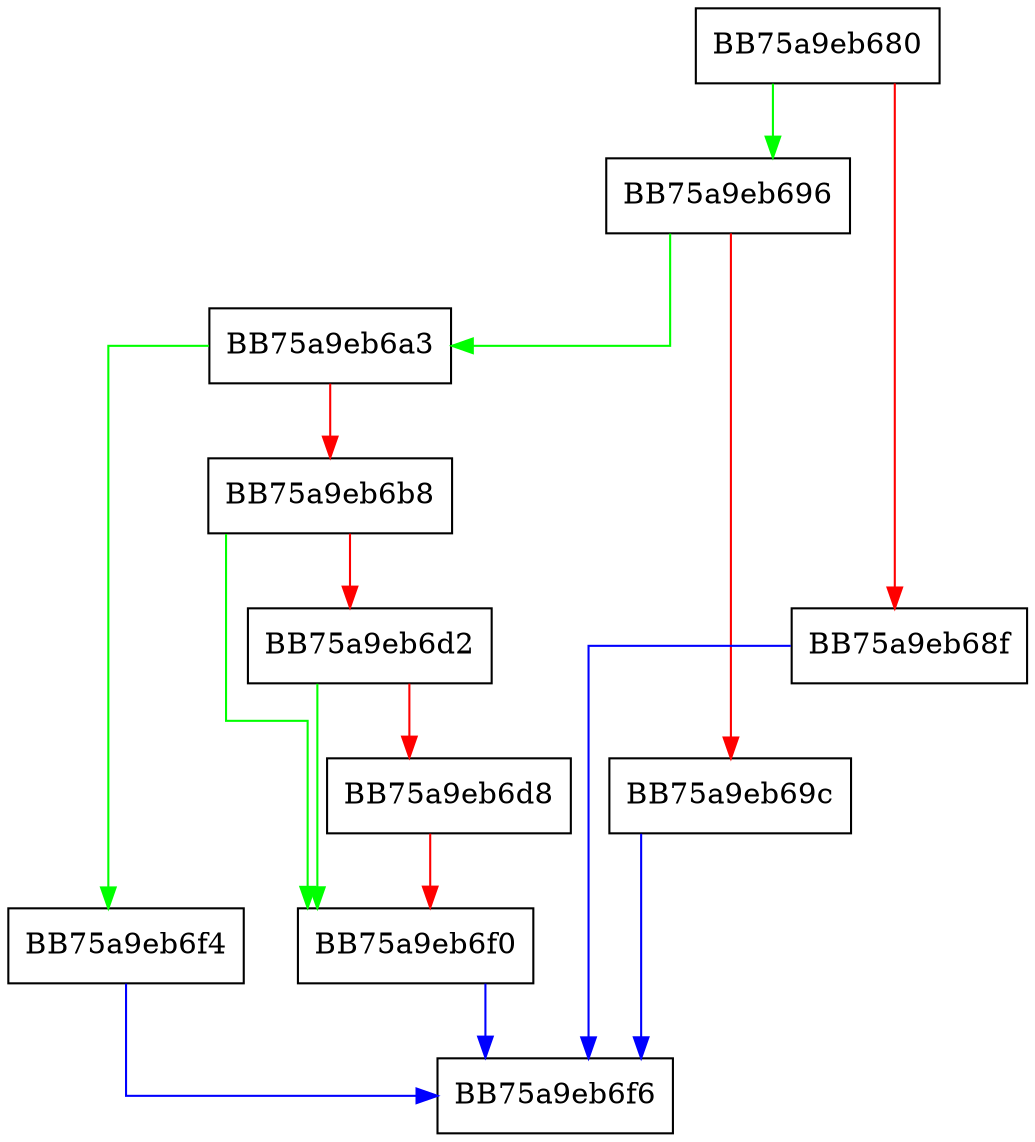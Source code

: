 digraph Bind {
  node [shape="box"];
  graph [splines=ortho];
  BB75a9eb680 -> BB75a9eb696 [color="green"];
  BB75a9eb680 -> BB75a9eb68f [color="red"];
  BB75a9eb68f -> BB75a9eb6f6 [color="blue"];
  BB75a9eb696 -> BB75a9eb6a3 [color="green"];
  BB75a9eb696 -> BB75a9eb69c [color="red"];
  BB75a9eb69c -> BB75a9eb6f6 [color="blue"];
  BB75a9eb6a3 -> BB75a9eb6f4 [color="green"];
  BB75a9eb6a3 -> BB75a9eb6b8 [color="red"];
  BB75a9eb6b8 -> BB75a9eb6f0 [color="green"];
  BB75a9eb6b8 -> BB75a9eb6d2 [color="red"];
  BB75a9eb6d2 -> BB75a9eb6f0 [color="green"];
  BB75a9eb6d2 -> BB75a9eb6d8 [color="red"];
  BB75a9eb6d8 -> BB75a9eb6f0 [color="red"];
  BB75a9eb6f0 -> BB75a9eb6f6 [color="blue"];
  BB75a9eb6f4 -> BB75a9eb6f6 [color="blue"];
}